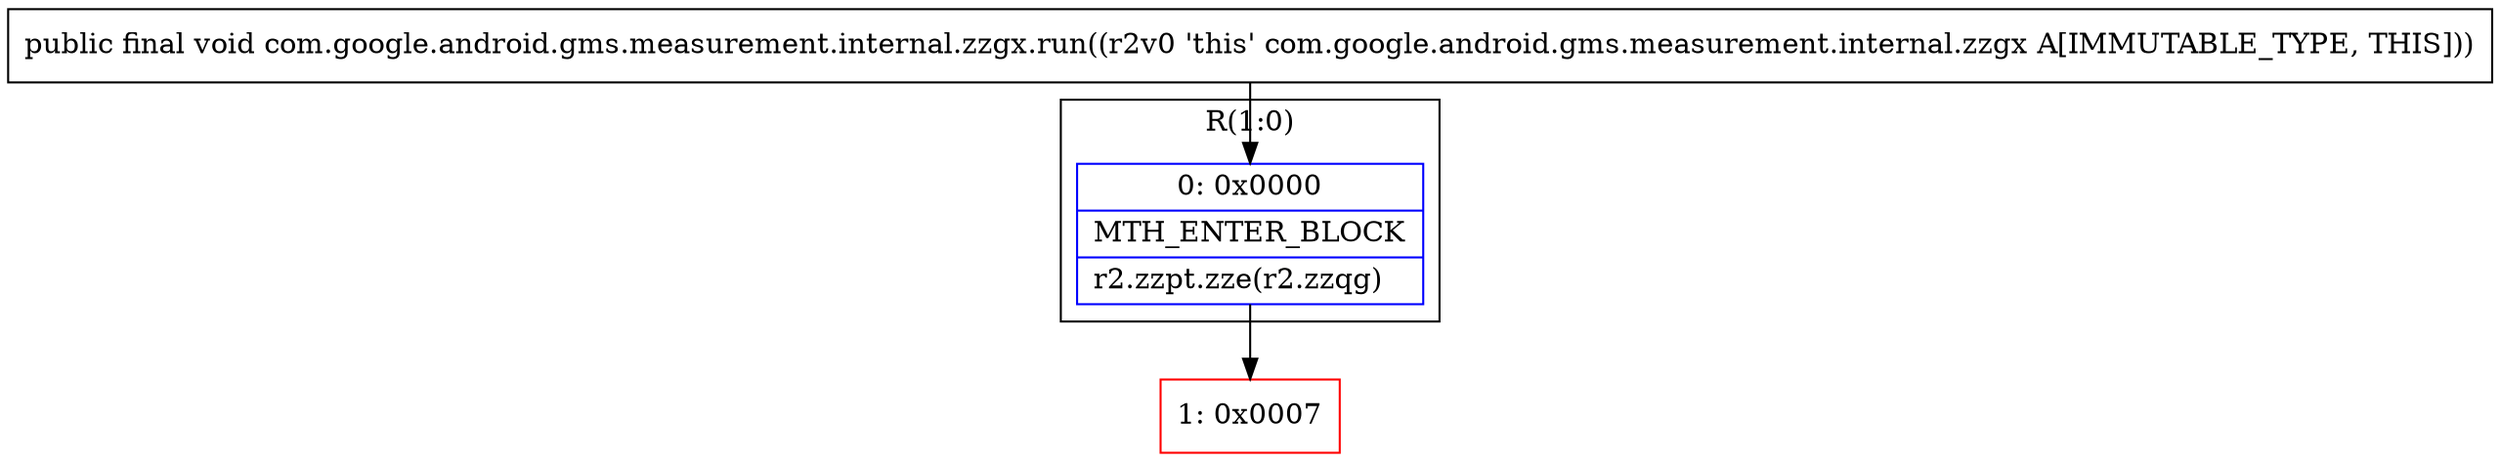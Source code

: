 digraph "CFG forcom.google.android.gms.measurement.internal.zzgx.run()V" {
subgraph cluster_Region_671375565 {
label = "R(1:0)";
node [shape=record,color=blue];
Node_0 [shape=record,label="{0\:\ 0x0000|MTH_ENTER_BLOCK\l|r2.zzpt.zze(r2.zzqg)\l}"];
}
Node_1 [shape=record,color=red,label="{1\:\ 0x0007}"];
MethodNode[shape=record,label="{public final void com.google.android.gms.measurement.internal.zzgx.run((r2v0 'this' com.google.android.gms.measurement.internal.zzgx A[IMMUTABLE_TYPE, THIS])) }"];
MethodNode -> Node_0;
Node_0 -> Node_1;
}

